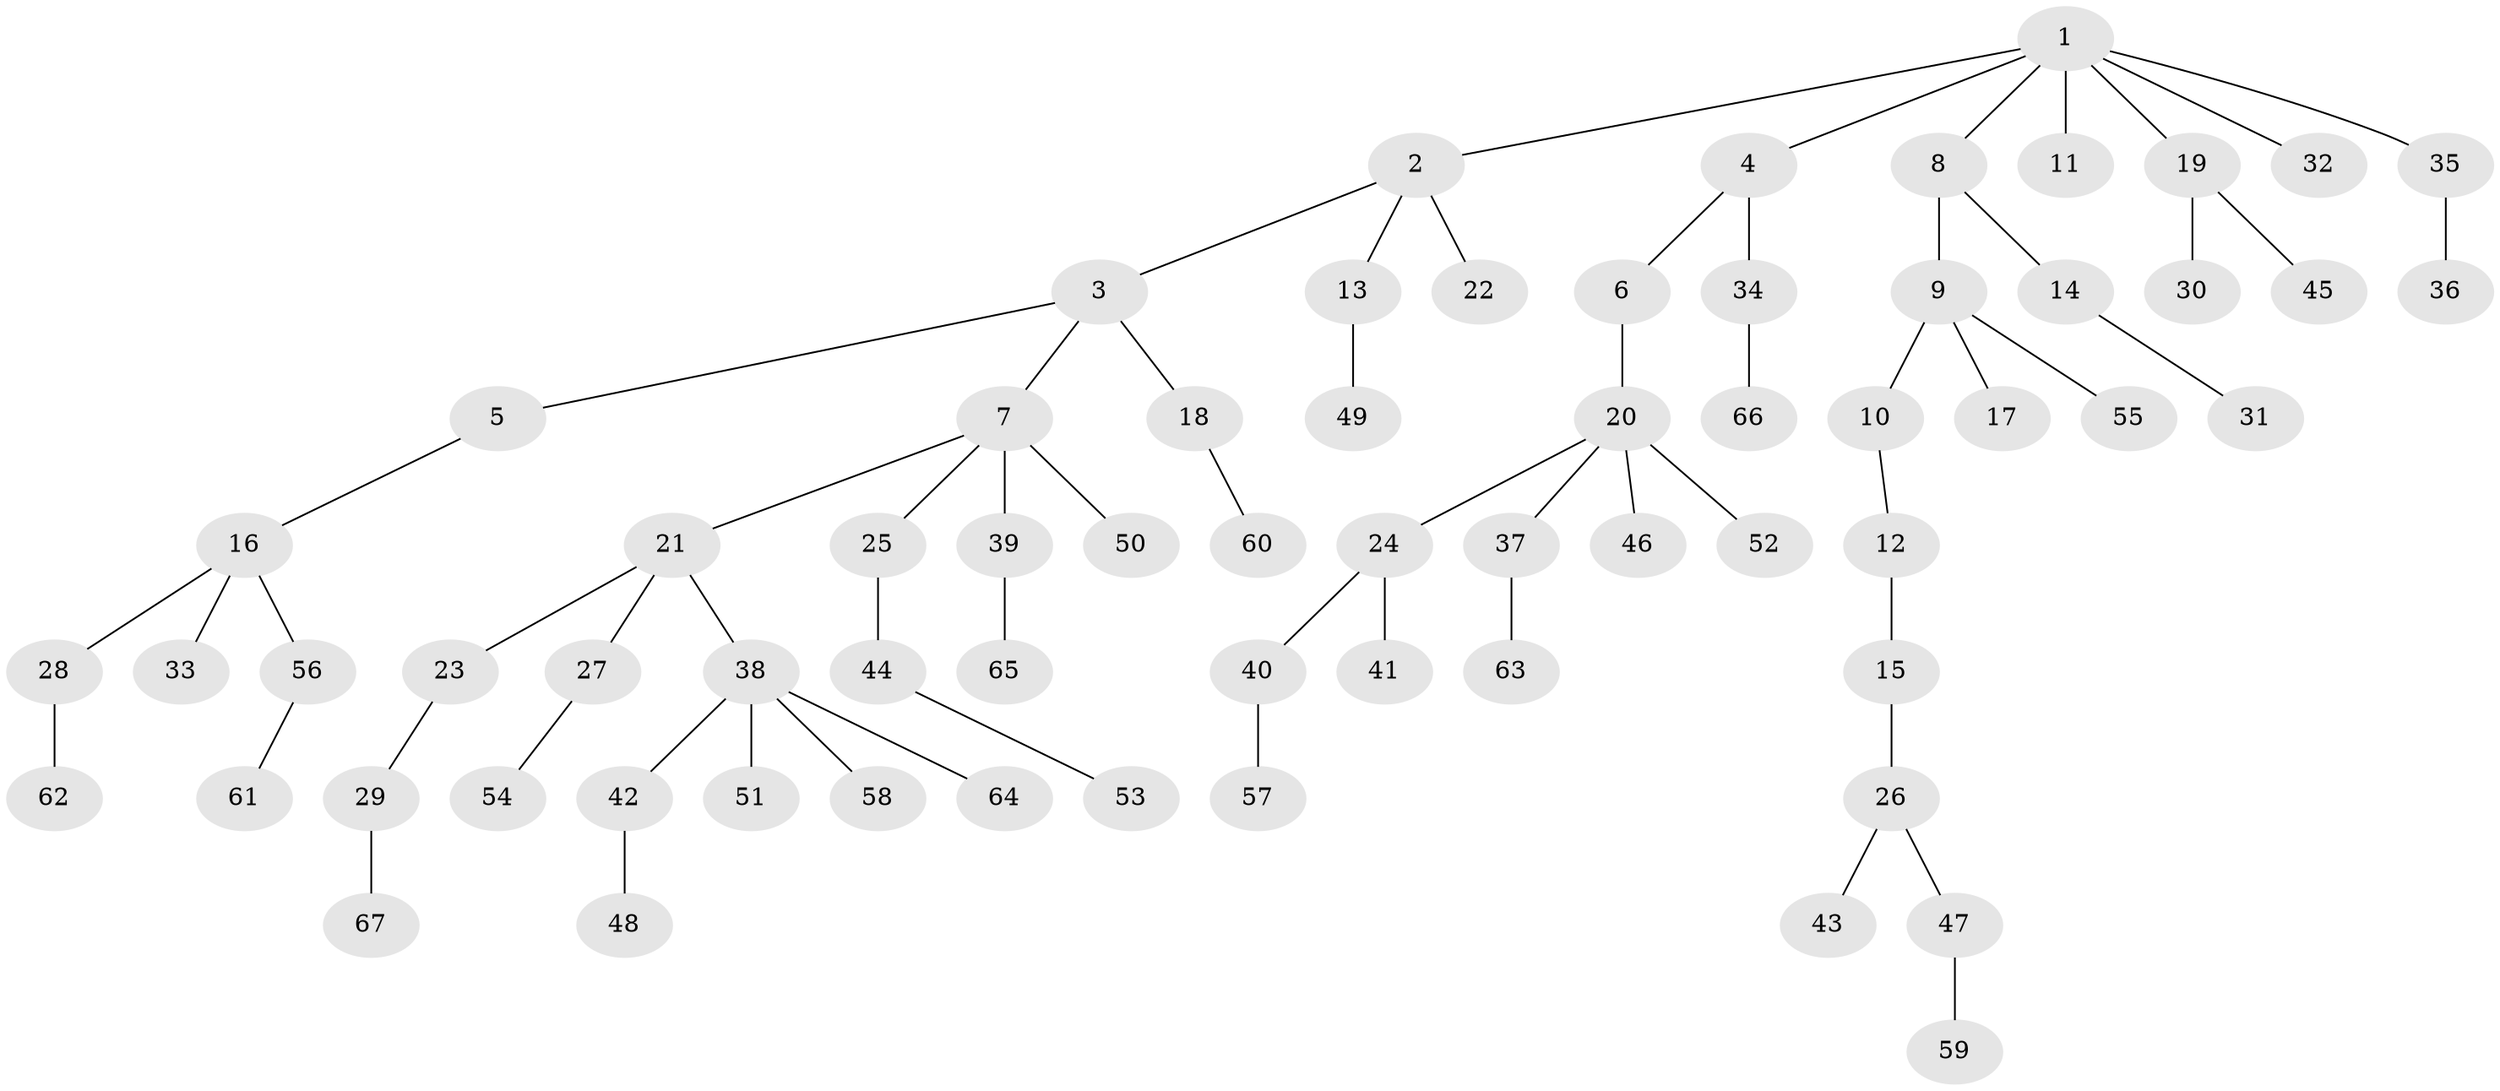 // coarse degree distribution, {7: 0.043478260869565216, 6: 0.021739130434782608, 3: 0.06521739130434782, 2: 0.2608695652173913, 4: 0.06521739130434782, 1: 0.5434782608695652}
// Generated by graph-tools (version 1.1) at 2025/52/02/27/25 19:52:13]
// undirected, 67 vertices, 66 edges
graph export_dot {
graph [start="1"]
  node [color=gray90,style=filled];
  1;
  2;
  3;
  4;
  5;
  6;
  7;
  8;
  9;
  10;
  11;
  12;
  13;
  14;
  15;
  16;
  17;
  18;
  19;
  20;
  21;
  22;
  23;
  24;
  25;
  26;
  27;
  28;
  29;
  30;
  31;
  32;
  33;
  34;
  35;
  36;
  37;
  38;
  39;
  40;
  41;
  42;
  43;
  44;
  45;
  46;
  47;
  48;
  49;
  50;
  51;
  52;
  53;
  54;
  55;
  56;
  57;
  58;
  59;
  60;
  61;
  62;
  63;
  64;
  65;
  66;
  67;
  1 -- 2;
  1 -- 4;
  1 -- 8;
  1 -- 11;
  1 -- 19;
  1 -- 32;
  1 -- 35;
  2 -- 3;
  2 -- 13;
  2 -- 22;
  3 -- 5;
  3 -- 7;
  3 -- 18;
  4 -- 6;
  4 -- 34;
  5 -- 16;
  6 -- 20;
  7 -- 21;
  7 -- 25;
  7 -- 39;
  7 -- 50;
  8 -- 9;
  8 -- 14;
  9 -- 10;
  9 -- 17;
  9 -- 55;
  10 -- 12;
  12 -- 15;
  13 -- 49;
  14 -- 31;
  15 -- 26;
  16 -- 28;
  16 -- 33;
  16 -- 56;
  18 -- 60;
  19 -- 30;
  19 -- 45;
  20 -- 24;
  20 -- 37;
  20 -- 46;
  20 -- 52;
  21 -- 23;
  21 -- 27;
  21 -- 38;
  23 -- 29;
  24 -- 40;
  24 -- 41;
  25 -- 44;
  26 -- 43;
  26 -- 47;
  27 -- 54;
  28 -- 62;
  29 -- 67;
  34 -- 66;
  35 -- 36;
  37 -- 63;
  38 -- 42;
  38 -- 51;
  38 -- 58;
  38 -- 64;
  39 -- 65;
  40 -- 57;
  42 -- 48;
  44 -- 53;
  47 -- 59;
  56 -- 61;
}
